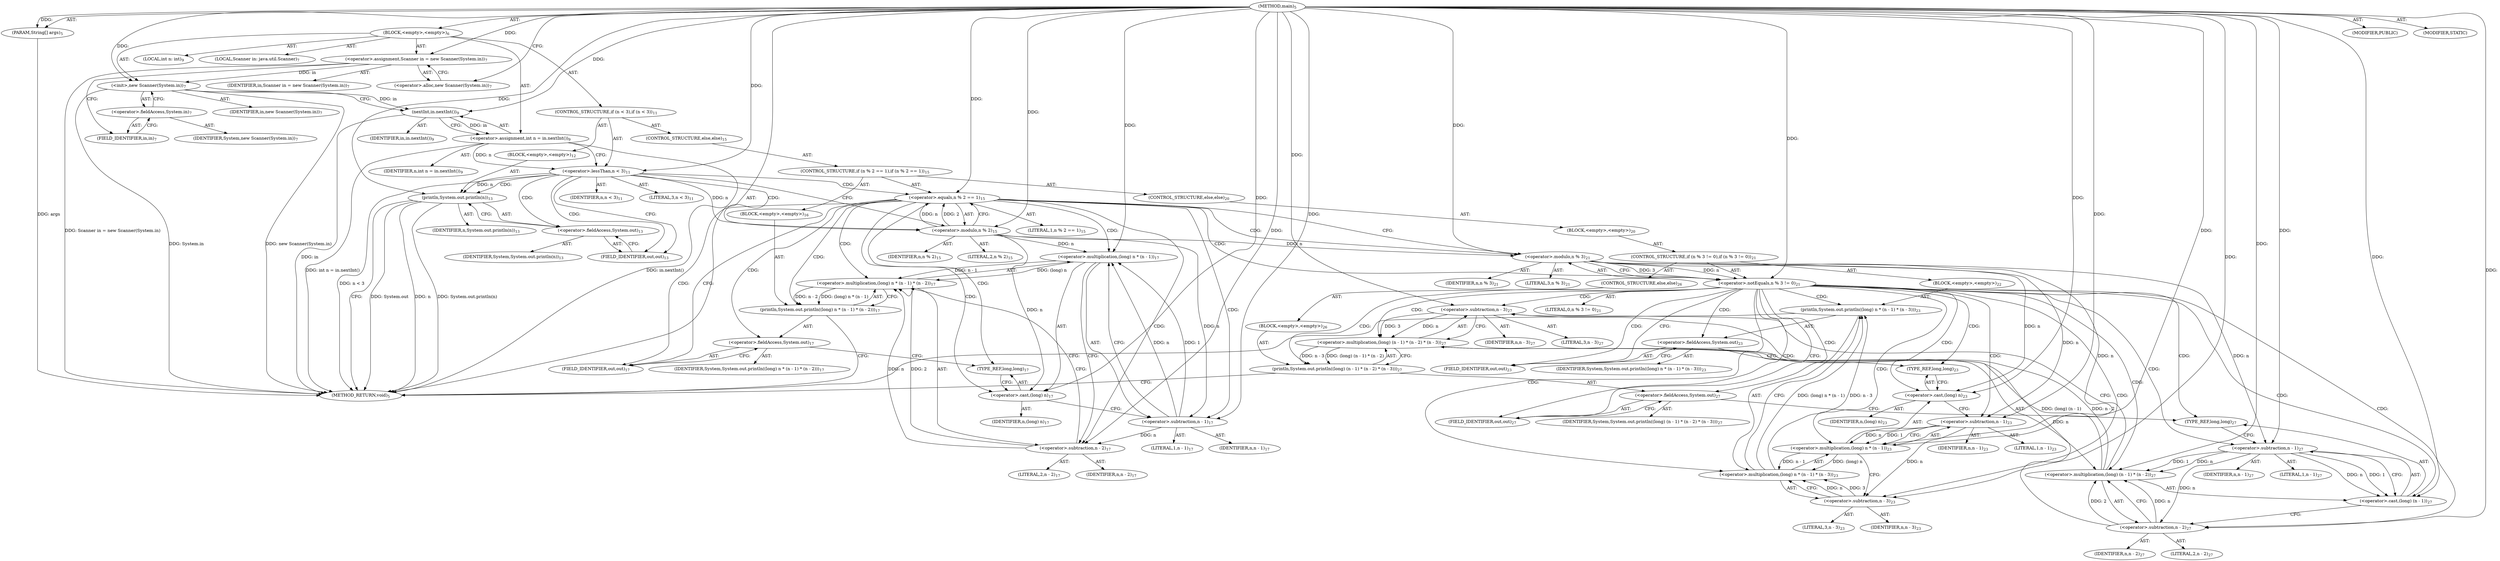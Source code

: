 digraph "main" {  
"19" [label = <(METHOD,main)<SUB>5</SUB>> ]
"20" [label = <(PARAM,String[] args)<SUB>5</SUB>> ]
"21" [label = <(BLOCK,&lt;empty&gt;,&lt;empty&gt;)<SUB>6</SUB>> ]
"4" [label = <(LOCAL,Scanner in: java.util.Scanner)<SUB>7</SUB>> ]
"22" [label = <(&lt;operator&gt;.assignment,Scanner in = new Scanner(System.in))<SUB>7</SUB>> ]
"23" [label = <(IDENTIFIER,in,Scanner in = new Scanner(System.in))<SUB>7</SUB>> ]
"24" [label = <(&lt;operator&gt;.alloc,new Scanner(System.in))<SUB>7</SUB>> ]
"25" [label = <(&lt;init&gt;,new Scanner(System.in))<SUB>7</SUB>> ]
"3" [label = <(IDENTIFIER,in,new Scanner(System.in))<SUB>7</SUB>> ]
"26" [label = <(&lt;operator&gt;.fieldAccess,System.in)<SUB>7</SUB>> ]
"27" [label = <(IDENTIFIER,System,new Scanner(System.in))<SUB>7</SUB>> ]
"28" [label = <(FIELD_IDENTIFIER,in,in)<SUB>7</SUB>> ]
"29" [label = <(LOCAL,int n: int)<SUB>9</SUB>> ]
"30" [label = <(&lt;operator&gt;.assignment,int n = in.nextInt())<SUB>9</SUB>> ]
"31" [label = <(IDENTIFIER,n,int n = in.nextInt())<SUB>9</SUB>> ]
"32" [label = <(nextInt,in.nextInt())<SUB>9</SUB>> ]
"33" [label = <(IDENTIFIER,in,in.nextInt())<SUB>9</SUB>> ]
"34" [label = <(CONTROL_STRUCTURE,if (n &lt; 3),if (n &lt; 3))<SUB>11</SUB>> ]
"35" [label = <(&lt;operator&gt;.lessThan,n &lt; 3)<SUB>11</SUB>> ]
"36" [label = <(IDENTIFIER,n,n &lt; 3)<SUB>11</SUB>> ]
"37" [label = <(LITERAL,3,n &lt; 3)<SUB>11</SUB>> ]
"38" [label = <(BLOCK,&lt;empty&gt;,&lt;empty&gt;)<SUB>12</SUB>> ]
"39" [label = <(println,System.out.println(n))<SUB>13</SUB>> ]
"40" [label = <(&lt;operator&gt;.fieldAccess,System.out)<SUB>13</SUB>> ]
"41" [label = <(IDENTIFIER,System,System.out.println(n))<SUB>13</SUB>> ]
"42" [label = <(FIELD_IDENTIFIER,out,out)<SUB>13</SUB>> ]
"43" [label = <(IDENTIFIER,n,System.out.println(n))<SUB>13</SUB>> ]
"44" [label = <(CONTROL_STRUCTURE,else,else)<SUB>15</SUB>> ]
"45" [label = <(CONTROL_STRUCTURE,if (n % 2 == 1),if (n % 2 == 1))<SUB>15</SUB>> ]
"46" [label = <(&lt;operator&gt;.equals,n % 2 == 1)<SUB>15</SUB>> ]
"47" [label = <(&lt;operator&gt;.modulo,n % 2)<SUB>15</SUB>> ]
"48" [label = <(IDENTIFIER,n,n % 2)<SUB>15</SUB>> ]
"49" [label = <(LITERAL,2,n % 2)<SUB>15</SUB>> ]
"50" [label = <(LITERAL,1,n % 2 == 1)<SUB>15</SUB>> ]
"51" [label = <(BLOCK,&lt;empty&gt;,&lt;empty&gt;)<SUB>16</SUB>> ]
"52" [label = <(println,System.out.println((long) n * (n - 1) * (n - 2)))<SUB>17</SUB>> ]
"53" [label = <(&lt;operator&gt;.fieldAccess,System.out)<SUB>17</SUB>> ]
"54" [label = <(IDENTIFIER,System,System.out.println((long) n * (n - 1) * (n - 2)))<SUB>17</SUB>> ]
"55" [label = <(FIELD_IDENTIFIER,out,out)<SUB>17</SUB>> ]
"56" [label = <(&lt;operator&gt;.multiplication,(long) n * (n - 1) * (n - 2))<SUB>17</SUB>> ]
"57" [label = <(&lt;operator&gt;.multiplication,(long) n * (n - 1))<SUB>17</SUB>> ]
"58" [label = <(&lt;operator&gt;.cast,(long) n)<SUB>17</SUB>> ]
"59" [label = <(TYPE_REF,long,long)<SUB>17</SUB>> ]
"60" [label = <(IDENTIFIER,n,(long) n)<SUB>17</SUB>> ]
"61" [label = <(&lt;operator&gt;.subtraction,n - 1)<SUB>17</SUB>> ]
"62" [label = <(IDENTIFIER,n,n - 1)<SUB>17</SUB>> ]
"63" [label = <(LITERAL,1,n - 1)<SUB>17</SUB>> ]
"64" [label = <(&lt;operator&gt;.subtraction,n - 2)<SUB>17</SUB>> ]
"65" [label = <(IDENTIFIER,n,n - 2)<SUB>17</SUB>> ]
"66" [label = <(LITERAL,2,n - 2)<SUB>17</SUB>> ]
"67" [label = <(CONTROL_STRUCTURE,else,else)<SUB>20</SUB>> ]
"68" [label = <(BLOCK,&lt;empty&gt;,&lt;empty&gt;)<SUB>20</SUB>> ]
"69" [label = <(CONTROL_STRUCTURE,if (n % 3 != 0),if (n % 3 != 0))<SUB>21</SUB>> ]
"70" [label = <(&lt;operator&gt;.notEquals,n % 3 != 0)<SUB>21</SUB>> ]
"71" [label = <(&lt;operator&gt;.modulo,n % 3)<SUB>21</SUB>> ]
"72" [label = <(IDENTIFIER,n,n % 3)<SUB>21</SUB>> ]
"73" [label = <(LITERAL,3,n % 3)<SUB>21</SUB>> ]
"74" [label = <(LITERAL,0,n % 3 != 0)<SUB>21</SUB>> ]
"75" [label = <(BLOCK,&lt;empty&gt;,&lt;empty&gt;)<SUB>22</SUB>> ]
"76" [label = <(println,System.out.println((long) n * (n - 1) * (n - 3)))<SUB>23</SUB>> ]
"77" [label = <(&lt;operator&gt;.fieldAccess,System.out)<SUB>23</SUB>> ]
"78" [label = <(IDENTIFIER,System,System.out.println((long) n * (n - 1) * (n - 3)))<SUB>23</SUB>> ]
"79" [label = <(FIELD_IDENTIFIER,out,out)<SUB>23</SUB>> ]
"80" [label = <(&lt;operator&gt;.multiplication,(long) n * (n - 1) * (n - 3))<SUB>23</SUB>> ]
"81" [label = <(&lt;operator&gt;.multiplication,(long) n * (n - 1))<SUB>23</SUB>> ]
"82" [label = <(&lt;operator&gt;.cast,(long) n)<SUB>23</SUB>> ]
"83" [label = <(TYPE_REF,long,long)<SUB>23</SUB>> ]
"84" [label = <(IDENTIFIER,n,(long) n)<SUB>23</SUB>> ]
"85" [label = <(&lt;operator&gt;.subtraction,n - 1)<SUB>23</SUB>> ]
"86" [label = <(IDENTIFIER,n,n - 1)<SUB>23</SUB>> ]
"87" [label = <(LITERAL,1,n - 1)<SUB>23</SUB>> ]
"88" [label = <(&lt;operator&gt;.subtraction,n - 3)<SUB>23</SUB>> ]
"89" [label = <(IDENTIFIER,n,n - 3)<SUB>23</SUB>> ]
"90" [label = <(LITERAL,3,n - 3)<SUB>23</SUB>> ]
"91" [label = <(CONTROL_STRUCTURE,else,else)<SUB>26</SUB>> ]
"92" [label = <(BLOCK,&lt;empty&gt;,&lt;empty&gt;)<SUB>26</SUB>> ]
"93" [label = <(println,System.out.println((long) (n - 1) * (n - 2) * (n - 3)))<SUB>27</SUB>> ]
"94" [label = <(&lt;operator&gt;.fieldAccess,System.out)<SUB>27</SUB>> ]
"95" [label = <(IDENTIFIER,System,System.out.println((long) (n - 1) * (n - 2) * (n - 3)))<SUB>27</SUB>> ]
"96" [label = <(FIELD_IDENTIFIER,out,out)<SUB>27</SUB>> ]
"97" [label = <(&lt;operator&gt;.multiplication,(long) (n - 1) * (n - 2) * (n - 3))<SUB>27</SUB>> ]
"98" [label = <(&lt;operator&gt;.multiplication,(long) (n - 1) * (n - 2))<SUB>27</SUB>> ]
"99" [label = <(&lt;operator&gt;.cast,(long) (n - 1))<SUB>27</SUB>> ]
"100" [label = <(TYPE_REF,long,long)<SUB>27</SUB>> ]
"101" [label = <(&lt;operator&gt;.subtraction,n - 1)<SUB>27</SUB>> ]
"102" [label = <(IDENTIFIER,n,n - 1)<SUB>27</SUB>> ]
"103" [label = <(LITERAL,1,n - 1)<SUB>27</SUB>> ]
"104" [label = <(&lt;operator&gt;.subtraction,n - 2)<SUB>27</SUB>> ]
"105" [label = <(IDENTIFIER,n,n - 2)<SUB>27</SUB>> ]
"106" [label = <(LITERAL,2,n - 2)<SUB>27</SUB>> ]
"107" [label = <(&lt;operator&gt;.subtraction,n - 3)<SUB>27</SUB>> ]
"108" [label = <(IDENTIFIER,n,n - 3)<SUB>27</SUB>> ]
"109" [label = <(LITERAL,3,n - 3)<SUB>27</SUB>> ]
"110" [label = <(MODIFIER,PUBLIC)> ]
"111" [label = <(MODIFIER,STATIC)> ]
"112" [label = <(METHOD_RETURN,void)<SUB>5</SUB>> ]
  "19" -> "20"  [ label = "AST: "] 
  "19" -> "21"  [ label = "AST: "] 
  "19" -> "110"  [ label = "AST: "] 
  "19" -> "111"  [ label = "AST: "] 
  "19" -> "112"  [ label = "AST: "] 
  "21" -> "4"  [ label = "AST: "] 
  "21" -> "22"  [ label = "AST: "] 
  "21" -> "25"  [ label = "AST: "] 
  "21" -> "29"  [ label = "AST: "] 
  "21" -> "30"  [ label = "AST: "] 
  "21" -> "34"  [ label = "AST: "] 
  "22" -> "23"  [ label = "AST: "] 
  "22" -> "24"  [ label = "AST: "] 
  "25" -> "3"  [ label = "AST: "] 
  "25" -> "26"  [ label = "AST: "] 
  "26" -> "27"  [ label = "AST: "] 
  "26" -> "28"  [ label = "AST: "] 
  "30" -> "31"  [ label = "AST: "] 
  "30" -> "32"  [ label = "AST: "] 
  "32" -> "33"  [ label = "AST: "] 
  "34" -> "35"  [ label = "AST: "] 
  "34" -> "38"  [ label = "AST: "] 
  "34" -> "44"  [ label = "AST: "] 
  "35" -> "36"  [ label = "AST: "] 
  "35" -> "37"  [ label = "AST: "] 
  "38" -> "39"  [ label = "AST: "] 
  "39" -> "40"  [ label = "AST: "] 
  "39" -> "43"  [ label = "AST: "] 
  "40" -> "41"  [ label = "AST: "] 
  "40" -> "42"  [ label = "AST: "] 
  "44" -> "45"  [ label = "AST: "] 
  "45" -> "46"  [ label = "AST: "] 
  "45" -> "51"  [ label = "AST: "] 
  "45" -> "67"  [ label = "AST: "] 
  "46" -> "47"  [ label = "AST: "] 
  "46" -> "50"  [ label = "AST: "] 
  "47" -> "48"  [ label = "AST: "] 
  "47" -> "49"  [ label = "AST: "] 
  "51" -> "52"  [ label = "AST: "] 
  "52" -> "53"  [ label = "AST: "] 
  "52" -> "56"  [ label = "AST: "] 
  "53" -> "54"  [ label = "AST: "] 
  "53" -> "55"  [ label = "AST: "] 
  "56" -> "57"  [ label = "AST: "] 
  "56" -> "64"  [ label = "AST: "] 
  "57" -> "58"  [ label = "AST: "] 
  "57" -> "61"  [ label = "AST: "] 
  "58" -> "59"  [ label = "AST: "] 
  "58" -> "60"  [ label = "AST: "] 
  "61" -> "62"  [ label = "AST: "] 
  "61" -> "63"  [ label = "AST: "] 
  "64" -> "65"  [ label = "AST: "] 
  "64" -> "66"  [ label = "AST: "] 
  "67" -> "68"  [ label = "AST: "] 
  "68" -> "69"  [ label = "AST: "] 
  "69" -> "70"  [ label = "AST: "] 
  "69" -> "75"  [ label = "AST: "] 
  "69" -> "91"  [ label = "AST: "] 
  "70" -> "71"  [ label = "AST: "] 
  "70" -> "74"  [ label = "AST: "] 
  "71" -> "72"  [ label = "AST: "] 
  "71" -> "73"  [ label = "AST: "] 
  "75" -> "76"  [ label = "AST: "] 
  "76" -> "77"  [ label = "AST: "] 
  "76" -> "80"  [ label = "AST: "] 
  "77" -> "78"  [ label = "AST: "] 
  "77" -> "79"  [ label = "AST: "] 
  "80" -> "81"  [ label = "AST: "] 
  "80" -> "88"  [ label = "AST: "] 
  "81" -> "82"  [ label = "AST: "] 
  "81" -> "85"  [ label = "AST: "] 
  "82" -> "83"  [ label = "AST: "] 
  "82" -> "84"  [ label = "AST: "] 
  "85" -> "86"  [ label = "AST: "] 
  "85" -> "87"  [ label = "AST: "] 
  "88" -> "89"  [ label = "AST: "] 
  "88" -> "90"  [ label = "AST: "] 
  "91" -> "92"  [ label = "AST: "] 
  "92" -> "93"  [ label = "AST: "] 
  "93" -> "94"  [ label = "AST: "] 
  "93" -> "97"  [ label = "AST: "] 
  "94" -> "95"  [ label = "AST: "] 
  "94" -> "96"  [ label = "AST: "] 
  "97" -> "98"  [ label = "AST: "] 
  "97" -> "107"  [ label = "AST: "] 
  "98" -> "99"  [ label = "AST: "] 
  "98" -> "104"  [ label = "AST: "] 
  "99" -> "100"  [ label = "AST: "] 
  "99" -> "101"  [ label = "AST: "] 
  "101" -> "102"  [ label = "AST: "] 
  "101" -> "103"  [ label = "AST: "] 
  "104" -> "105"  [ label = "AST: "] 
  "104" -> "106"  [ label = "AST: "] 
  "107" -> "108"  [ label = "AST: "] 
  "107" -> "109"  [ label = "AST: "] 
  "22" -> "28"  [ label = "CFG: "] 
  "25" -> "32"  [ label = "CFG: "] 
  "30" -> "35"  [ label = "CFG: "] 
  "24" -> "22"  [ label = "CFG: "] 
  "26" -> "25"  [ label = "CFG: "] 
  "32" -> "30"  [ label = "CFG: "] 
  "35" -> "42"  [ label = "CFG: "] 
  "35" -> "47"  [ label = "CFG: "] 
  "28" -> "26"  [ label = "CFG: "] 
  "39" -> "112"  [ label = "CFG: "] 
  "40" -> "39"  [ label = "CFG: "] 
  "46" -> "55"  [ label = "CFG: "] 
  "46" -> "71"  [ label = "CFG: "] 
  "42" -> "40"  [ label = "CFG: "] 
  "47" -> "46"  [ label = "CFG: "] 
  "52" -> "112"  [ label = "CFG: "] 
  "53" -> "59"  [ label = "CFG: "] 
  "56" -> "52"  [ label = "CFG: "] 
  "55" -> "53"  [ label = "CFG: "] 
  "57" -> "64"  [ label = "CFG: "] 
  "64" -> "56"  [ label = "CFG: "] 
  "70" -> "79"  [ label = "CFG: "] 
  "70" -> "96"  [ label = "CFG: "] 
  "58" -> "61"  [ label = "CFG: "] 
  "61" -> "57"  [ label = "CFG: "] 
  "71" -> "70"  [ label = "CFG: "] 
  "76" -> "112"  [ label = "CFG: "] 
  "59" -> "58"  [ label = "CFG: "] 
  "77" -> "83"  [ label = "CFG: "] 
  "80" -> "76"  [ label = "CFG: "] 
  "93" -> "112"  [ label = "CFG: "] 
  "79" -> "77"  [ label = "CFG: "] 
  "81" -> "88"  [ label = "CFG: "] 
  "88" -> "80"  [ label = "CFG: "] 
  "94" -> "100"  [ label = "CFG: "] 
  "97" -> "93"  [ label = "CFG: "] 
  "82" -> "85"  [ label = "CFG: "] 
  "85" -> "81"  [ label = "CFG: "] 
  "96" -> "94"  [ label = "CFG: "] 
  "98" -> "107"  [ label = "CFG: "] 
  "107" -> "97"  [ label = "CFG: "] 
  "83" -> "82"  [ label = "CFG: "] 
  "99" -> "104"  [ label = "CFG: "] 
  "104" -> "98"  [ label = "CFG: "] 
  "100" -> "101"  [ label = "CFG: "] 
  "101" -> "99"  [ label = "CFG: "] 
  "19" -> "24"  [ label = "CFG: "] 
  "20" -> "112"  [ label = "DDG: args"] 
  "22" -> "112"  [ label = "DDG: Scanner in = new Scanner(System.in)"] 
  "25" -> "112"  [ label = "DDG: System.in"] 
  "25" -> "112"  [ label = "DDG: new Scanner(System.in)"] 
  "32" -> "112"  [ label = "DDG: in"] 
  "30" -> "112"  [ label = "DDG: in.nextInt()"] 
  "30" -> "112"  [ label = "DDG: int n = in.nextInt()"] 
  "35" -> "112"  [ label = "DDG: n &lt; 3"] 
  "39" -> "112"  [ label = "DDG: System.out"] 
  "39" -> "112"  [ label = "DDG: n"] 
  "39" -> "112"  [ label = "DDG: System.out.println(n)"] 
  "19" -> "20"  [ label = "DDG: "] 
  "19" -> "22"  [ label = "DDG: "] 
  "32" -> "30"  [ label = "DDG: in"] 
  "22" -> "25"  [ label = "DDG: in"] 
  "19" -> "25"  [ label = "DDG: "] 
  "25" -> "32"  [ label = "DDG: in"] 
  "19" -> "32"  [ label = "DDG: "] 
  "30" -> "35"  [ label = "DDG: n"] 
  "19" -> "35"  [ label = "DDG: "] 
  "35" -> "39"  [ label = "DDG: n"] 
  "19" -> "39"  [ label = "DDG: "] 
  "47" -> "46"  [ label = "DDG: n"] 
  "47" -> "46"  [ label = "DDG: 2"] 
  "19" -> "46"  [ label = "DDG: "] 
  "35" -> "47"  [ label = "DDG: n"] 
  "19" -> "47"  [ label = "DDG: "] 
  "56" -> "52"  [ label = "DDG: (long) n * (n - 1)"] 
  "56" -> "52"  [ label = "DDG: n - 2"] 
  "57" -> "56"  [ label = "DDG: (long) n"] 
  "57" -> "56"  [ label = "DDG: n - 1"] 
  "64" -> "56"  [ label = "DDG: n"] 
  "64" -> "56"  [ label = "DDG: 2"] 
  "19" -> "57"  [ label = "DDG: "] 
  "47" -> "57"  [ label = "DDG: n"] 
  "61" -> "57"  [ label = "DDG: n"] 
  "61" -> "57"  [ label = "DDG: 1"] 
  "61" -> "64"  [ label = "DDG: n"] 
  "19" -> "64"  [ label = "DDG: "] 
  "71" -> "70"  [ label = "DDG: n"] 
  "71" -> "70"  [ label = "DDG: 3"] 
  "19" -> "70"  [ label = "DDG: "] 
  "19" -> "58"  [ label = "DDG: "] 
  "47" -> "58"  [ label = "DDG: n"] 
  "19" -> "61"  [ label = "DDG: "] 
  "47" -> "61"  [ label = "DDG: n"] 
  "47" -> "71"  [ label = "DDG: n"] 
  "19" -> "71"  [ label = "DDG: "] 
  "80" -> "76"  [ label = "DDG: (long) n * (n - 1)"] 
  "80" -> "76"  [ label = "DDG: n - 3"] 
  "81" -> "80"  [ label = "DDG: (long) n"] 
  "81" -> "80"  [ label = "DDG: n - 1"] 
  "88" -> "80"  [ label = "DDG: n"] 
  "88" -> "80"  [ label = "DDG: 3"] 
  "97" -> "93"  [ label = "DDG: (long) (n - 1) * (n - 2)"] 
  "97" -> "93"  [ label = "DDG: n - 3"] 
  "19" -> "81"  [ label = "DDG: "] 
  "71" -> "81"  [ label = "DDG: n"] 
  "85" -> "81"  [ label = "DDG: n"] 
  "85" -> "81"  [ label = "DDG: 1"] 
  "85" -> "88"  [ label = "DDG: n"] 
  "19" -> "88"  [ label = "DDG: "] 
  "98" -> "97"  [ label = "DDG: (long) (n - 1)"] 
  "98" -> "97"  [ label = "DDG: n - 2"] 
  "107" -> "97"  [ label = "DDG: n"] 
  "107" -> "97"  [ label = "DDG: 3"] 
  "19" -> "82"  [ label = "DDG: "] 
  "71" -> "82"  [ label = "DDG: n"] 
  "19" -> "85"  [ label = "DDG: "] 
  "71" -> "85"  [ label = "DDG: n"] 
  "19" -> "98"  [ label = "DDG: "] 
  "101" -> "98"  [ label = "DDG: n"] 
  "101" -> "98"  [ label = "DDG: 1"] 
  "104" -> "98"  [ label = "DDG: n"] 
  "104" -> "98"  [ label = "DDG: 2"] 
  "104" -> "107"  [ label = "DDG: n"] 
  "19" -> "107"  [ label = "DDG: "] 
  "19" -> "99"  [ label = "DDG: "] 
  "101" -> "99"  [ label = "DDG: n"] 
  "101" -> "99"  [ label = "DDG: 1"] 
  "101" -> "104"  [ label = "DDG: n"] 
  "19" -> "104"  [ label = "DDG: "] 
  "71" -> "101"  [ label = "DDG: n"] 
  "19" -> "101"  [ label = "DDG: "] 
  "35" -> "47"  [ label = "CDG: "] 
  "35" -> "42"  [ label = "CDG: "] 
  "35" -> "46"  [ label = "CDG: "] 
  "35" -> "40"  [ label = "CDG: "] 
  "35" -> "39"  [ label = "CDG: "] 
  "46" -> "64"  [ label = "CDG: "] 
  "46" -> "57"  [ label = "CDG: "] 
  "46" -> "52"  [ label = "CDG: "] 
  "46" -> "56"  [ label = "CDG: "] 
  "46" -> "59"  [ label = "CDG: "] 
  "46" -> "58"  [ label = "CDG: "] 
  "46" -> "61"  [ label = "CDG: "] 
  "46" -> "71"  [ label = "CDG: "] 
  "46" -> "53"  [ label = "CDG: "] 
  "46" -> "70"  [ label = "CDG: "] 
  "46" -> "55"  [ label = "CDG: "] 
  "70" -> "107"  [ label = "CDG: "] 
  "70" -> "94"  [ label = "CDG: "] 
  "70" -> "96"  [ label = "CDG: "] 
  "70" -> "77"  [ label = "CDG: "] 
  "70" -> "98"  [ label = "CDG: "] 
  "70" -> "99"  [ label = "CDG: "] 
  "70" -> "81"  [ label = "CDG: "] 
  "70" -> "85"  [ label = "CDG: "] 
  "70" -> "104"  [ label = "CDG: "] 
  "70" -> "76"  [ label = "CDG: "] 
  "70" -> "97"  [ label = "CDG: "] 
  "70" -> "82"  [ label = "CDG: "] 
  "70" -> "93"  [ label = "CDG: "] 
  "70" -> "101"  [ label = "CDG: "] 
  "70" -> "79"  [ label = "CDG: "] 
  "70" -> "80"  [ label = "CDG: "] 
  "70" -> "83"  [ label = "CDG: "] 
  "70" -> "100"  [ label = "CDG: "] 
  "70" -> "88"  [ label = "CDG: "] 
}
